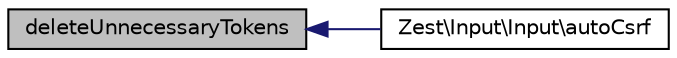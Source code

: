 digraph "deleteUnnecessaryTokens"
{
  edge [fontname="Helvetica",fontsize="10",labelfontname="Helvetica",labelfontsize="10"];
  node [fontname="Helvetica",fontsize="10",shape=record];
  rankdir="LR";
  Node13 [label="deleteUnnecessaryTokens",height=0.2,width=0.4,color="black", fillcolor="grey75", style="filled", fontcolor="black"];
  Node13 -> Node14 [dir="back",color="midnightblue",fontsize="10",style="solid",fontname="Helvetica"];
  Node14 [label="Zest\\Input\\Input\\autoCsrf",height=0.2,width=0.4,color="black", fillcolor="white", style="filled",URL="$class_zest_1_1_input_1_1_input.html#a2b65ea249cea8c54bdf821d6d2623ff8"];
}
